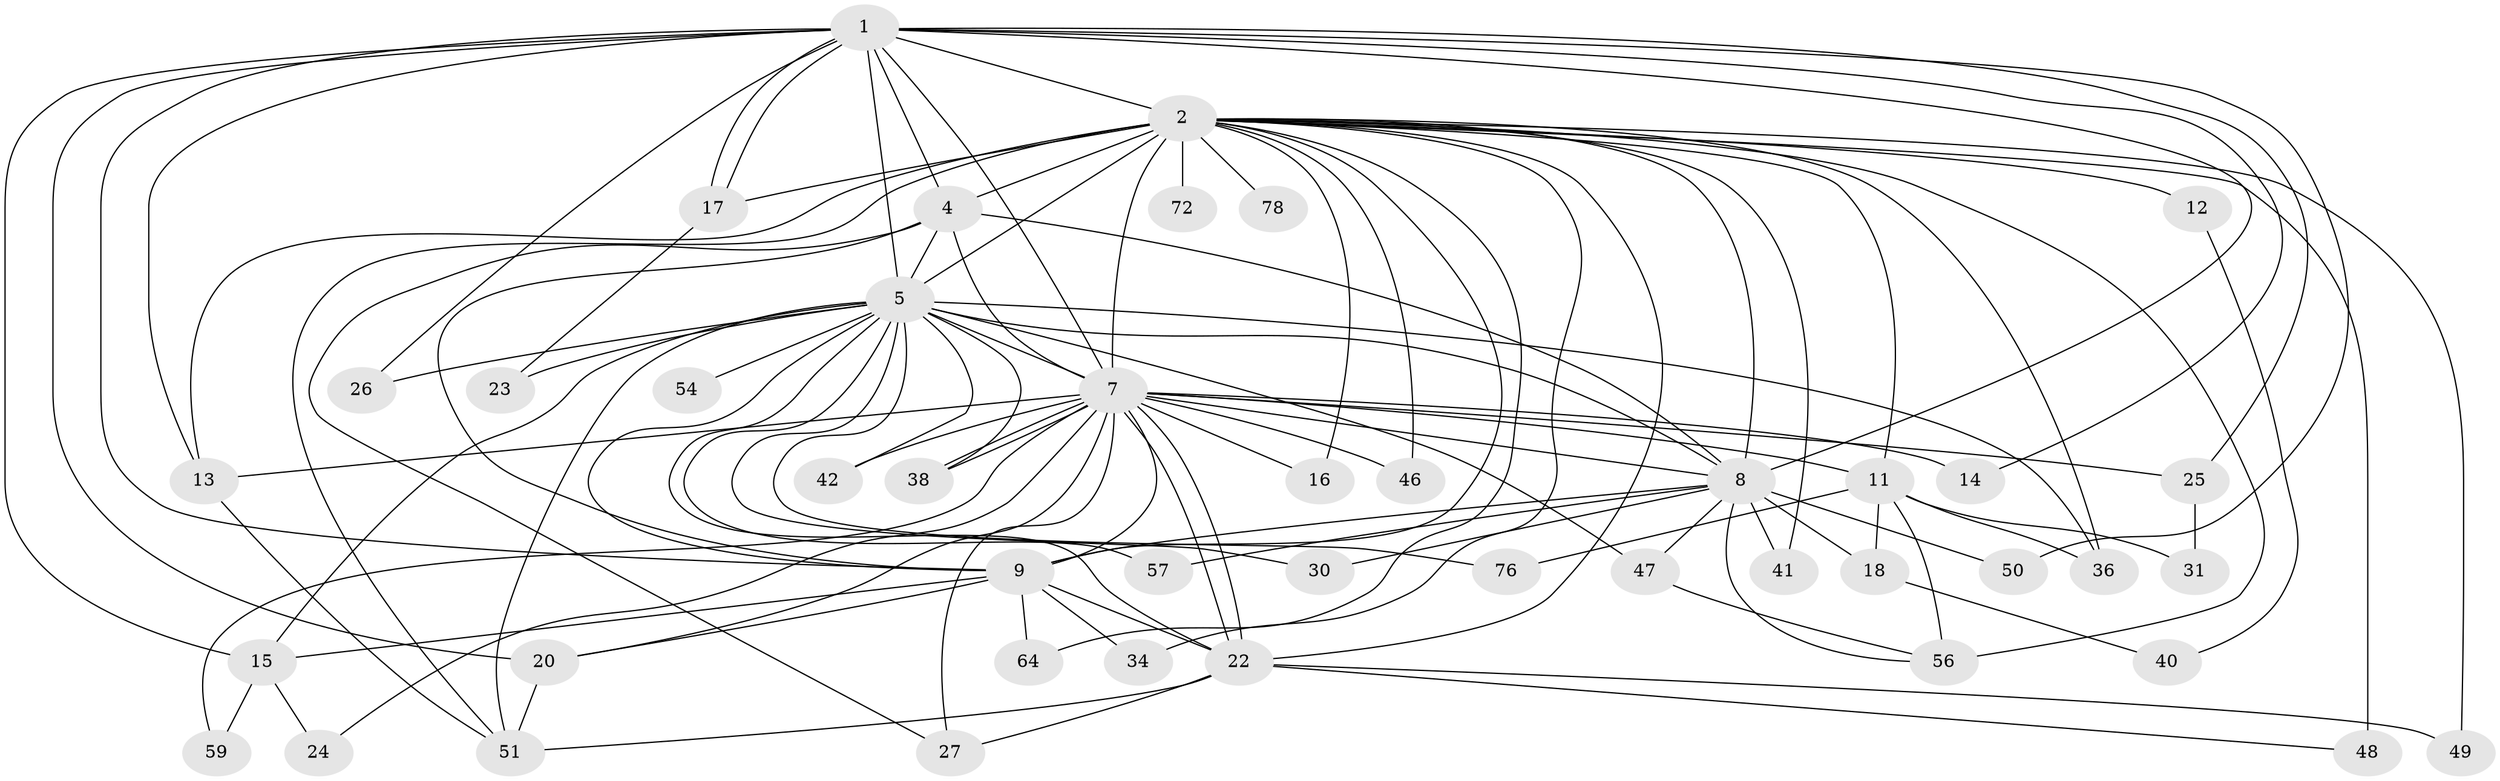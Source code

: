 // original degree distribution, {18: 0.022727272727272728, 19: 0.011363636363636364, 22: 0.022727272727272728, 14: 0.011363636363636364, 21: 0.011363636363636364, 31: 0.011363636363636364, 16: 0.022727272727272728, 8: 0.022727272727272728, 4: 0.09090909090909091, 2: 0.6136363636363636, 5: 0.022727272727272728, 3: 0.125, 6: 0.011363636363636364}
// Generated by graph-tools (version 1.1) at 2025/17/03/04/25 18:17:35]
// undirected, 44 vertices, 106 edges
graph export_dot {
graph [start="1"]
  node [color=gray90,style=filled];
  1;
  2 [super="+21+66+74+85+3+32+44+33"];
  4 [super="+45+73+86"];
  5 [super="+61+10"];
  7;
  8 [super="+58"];
  9 [super="+19+37"];
  11;
  12;
  13 [super="+88"];
  14;
  15;
  16;
  17 [super="+35"];
  18;
  20 [super="+55"];
  22 [super="+83+63+52+43"];
  23;
  24;
  25;
  26;
  27 [super="+70"];
  30;
  31;
  34;
  36 [super="+82+62"];
  38 [super="+65"];
  40;
  41;
  42;
  46;
  47 [super="+77"];
  48;
  49;
  50;
  51 [super="+81+53"];
  54;
  56 [super="+75+87"];
  57;
  59;
  64;
  72;
  76 [super="+84"];
  78;
  1 -- 2 [weight=3];
  1 -- 4;
  1 -- 5 [weight=2];
  1 -- 7;
  1 -- 8;
  1 -- 9;
  1 -- 13;
  1 -- 14;
  1 -- 15;
  1 -- 17;
  1 -- 17;
  1 -- 20;
  1 -- 25;
  1 -- 26;
  1 -- 50;
  2 -- 4 [weight=4];
  2 -- 5 [weight=10];
  2 -- 7 [weight=4];
  2 -- 8 [weight=3];
  2 -- 9 [weight=3];
  2 -- 11 [weight=2];
  2 -- 46;
  2 -- 17 [weight=2];
  2 -- 12 [weight=3];
  2 -- 64;
  2 -- 72;
  2 -- 13;
  2 -- 78;
  2 -- 16;
  2 -- 36 [weight=2];
  2 -- 41;
  2 -- 48 [weight=2];
  2 -- 49;
  2 -- 56 [weight=2];
  2 -- 22;
  2 -- 51;
  2 -- 34;
  4 -- 5 [weight=4];
  4 -- 7 [weight=2];
  4 -- 8;
  4 -- 9;
  4 -- 27;
  5 -- 7 [weight=4];
  5 -- 8 [weight=2];
  5 -- 9 [weight=3];
  5 -- 23;
  5 -- 30;
  5 -- 51;
  5 -- 76 [weight=2];
  5 -- 15;
  5 -- 22;
  5 -- 26;
  5 -- 36;
  5 -- 38;
  5 -- 42;
  5 -- 47;
  5 -- 54;
  5 -- 57;
  7 -- 8;
  7 -- 9 [weight=2];
  7 -- 11;
  7 -- 14;
  7 -- 16;
  7 -- 20;
  7 -- 22 [weight=2];
  7 -- 22;
  7 -- 24;
  7 -- 25;
  7 -- 27 [weight=2];
  7 -- 38;
  7 -- 38;
  7 -- 42;
  7 -- 46;
  7 -- 59;
  7 -- 13;
  8 -- 9;
  8 -- 18;
  8 -- 30;
  8 -- 41;
  8 -- 47;
  8 -- 50;
  8 -- 57;
  8 -- 56;
  9 -- 15;
  9 -- 34;
  9 -- 64;
  9 -- 22;
  9 -- 20;
  11 -- 18;
  11 -- 31;
  11 -- 76;
  11 -- 56;
  11 -- 36;
  12 -- 40;
  13 -- 51;
  15 -- 24;
  15 -- 59;
  17 -- 23;
  18 -- 40;
  20 -- 51;
  22 -- 49;
  22 -- 51 [weight=2];
  22 -- 48;
  22 -- 27;
  25 -- 31;
  47 -- 56;
}
